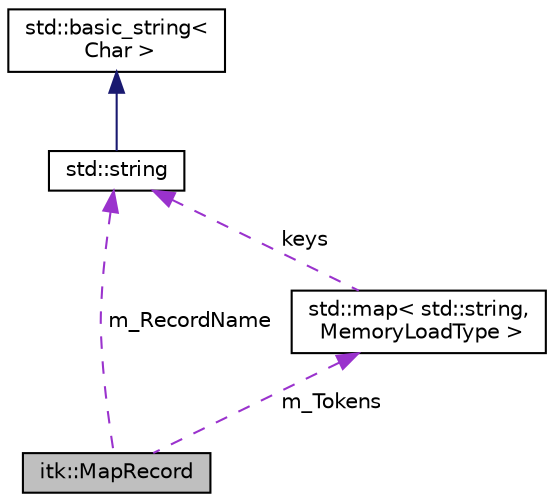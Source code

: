 digraph "itk::MapRecord"
{
 // LATEX_PDF_SIZE
  edge [fontname="Helvetica",fontsize="10",labelfontname="Helvetica",labelfontsize="10"];
  node [fontname="Helvetica",fontsize="10",shape=record];
  Node1 [label="itk::MapRecord",height=0.2,width=0.4,color="black", fillcolor="grey75", style="filled", fontcolor="black",tooltip="MapRecord class."];
  Node2 -> Node1 [dir="back",color="darkorchid3",fontsize="10",style="dashed",label=" m_RecordName" ,fontname="Helvetica"];
  Node2 [label="std::string",height=0.2,width=0.4,color="black", fillcolor="white", style="filled",tooltip=" "];
  Node3 -> Node2 [dir="back",color="midnightblue",fontsize="10",style="solid",fontname="Helvetica"];
  Node3 [label="std::basic_string\<\l Char \>",height=0.2,width=0.4,color="black", fillcolor="white", style="filled",tooltip=" "];
  Node4 -> Node1 [dir="back",color="darkorchid3",fontsize="10",style="dashed",label=" m_Tokens" ,fontname="Helvetica"];
  Node4 [label="std::map\< std::string,\l MemoryLoadType \>",height=0.2,width=0.4,color="black", fillcolor="white", style="filled",tooltip=" "];
  Node2 -> Node4 [dir="back",color="darkorchid3",fontsize="10",style="dashed",label=" keys" ,fontname="Helvetica"];
}
